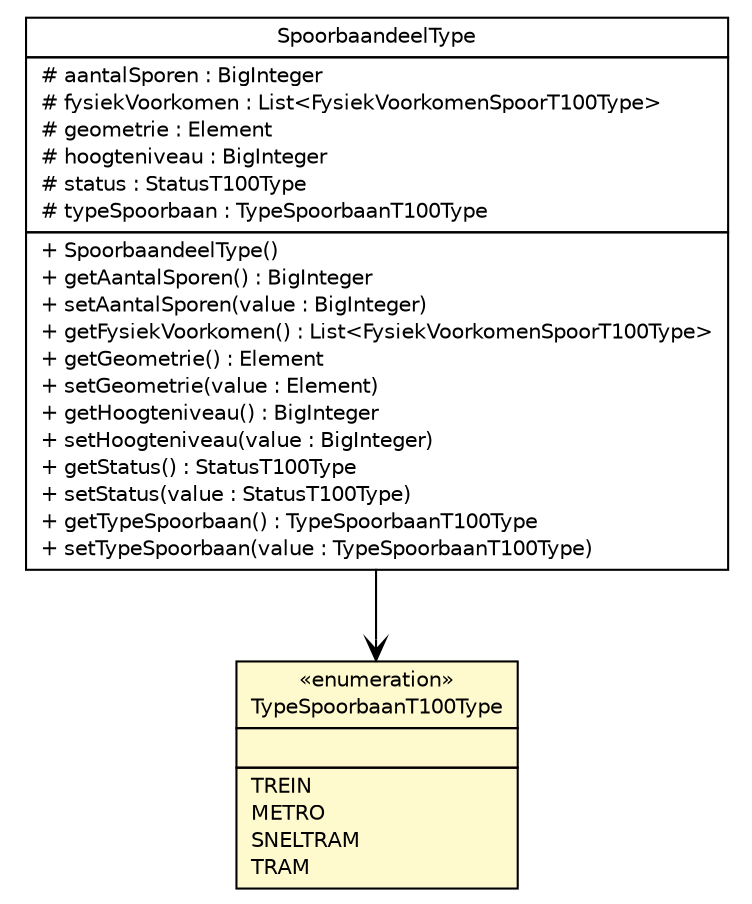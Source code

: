 #!/usr/local/bin/dot
#
# Class diagram 
# Generated by UMLGraph version R5_6-24-gf6e263 (http://www.umlgraph.org/)
#

digraph G {
	edge [fontname="Helvetica",fontsize=10,labelfontname="Helvetica",labelfontsize=10];
	node [fontname="Helvetica",fontsize=10,shape=plaintext];
	nodesep=0.25;
	ranksep=0.5;
	// nl.b3p.topnl.top100nl.SpoorbaandeelType
	c44990 [label=<<table title="nl.b3p.topnl.top100nl.SpoorbaandeelType" border="0" cellborder="1" cellspacing="0" cellpadding="2" port="p" href="./SpoorbaandeelType.html">
		<tr><td><table border="0" cellspacing="0" cellpadding="1">
<tr><td align="center" balign="center"> SpoorbaandeelType </td></tr>
		</table></td></tr>
		<tr><td><table border="0" cellspacing="0" cellpadding="1">
<tr><td align="left" balign="left"> # aantalSporen : BigInteger </td></tr>
<tr><td align="left" balign="left"> # fysiekVoorkomen : List&lt;FysiekVoorkomenSpoorT100Type&gt; </td></tr>
<tr><td align="left" balign="left"> # geometrie : Element </td></tr>
<tr><td align="left" balign="left"> # hoogteniveau : BigInteger </td></tr>
<tr><td align="left" balign="left"> # status : StatusT100Type </td></tr>
<tr><td align="left" balign="left"> # typeSpoorbaan : TypeSpoorbaanT100Type </td></tr>
		</table></td></tr>
		<tr><td><table border="0" cellspacing="0" cellpadding="1">
<tr><td align="left" balign="left"> + SpoorbaandeelType() </td></tr>
<tr><td align="left" balign="left"> + getAantalSporen() : BigInteger </td></tr>
<tr><td align="left" balign="left"> + setAantalSporen(value : BigInteger) </td></tr>
<tr><td align="left" balign="left"> + getFysiekVoorkomen() : List&lt;FysiekVoorkomenSpoorT100Type&gt; </td></tr>
<tr><td align="left" balign="left"> + getGeometrie() : Element </td></tr>
<tr><td align="left" balign="left"> + setGeometrie(value : Element) </td></tr>
<tr><td align="left" balign="left"> + getHoogteniveau() : BigInteger </td></tr>
<tr><td align="left" balign="left"> + setHoogteniveau(value : BigInteger) </td></tr>
<tr><td align="left" balign="left"> + getStatus() : StatusT100Type </td></tr>
<tr><td align="left" balign="left"> + setStatus(value : StatusT100Type) </td></tr>
<tr><td align="left" balign="left"> + getTypeSpoorbaan() : TypeSpoorbaanT100Type </td></tr>
<tr><td align="left" balign="left"> + setTypeSpoorbaan(value : TypeSpoorbaanT100Type) </td></tr>
		</table></td></tr>
		</table>>, URL="./SpoorbaandeelType.html", fontname="Helvetica", fontcolor="black", fontsize=10.0];
	// nl.b3p.topnl.top100nl.TypeSpoorbaanT100Type
	c45026 [label=<<table title="nl.b3p.topnl.top100nl.TypeSpoorbaanT100Type" border="0" cellborder="1" cellspacing="0" cellpadding="2" port="p" bgcolor="lemonChiffon" href="./TypeSpoorbaanT100Type.html">
		<tr><td><table border="0" cellspacing="0" cellpadding="1">
<tr><td align="center" balign="center"> &#171;enumeration&#187; </td></tr>
<tr><td align="center" balign="center"> TypeSpoorbaanT100Type </td></tr>
		</table></td></tr>
		<tr><td><table border="0" cellspacing="0" cellpadding="1">
<tr><td align="left" balign="left">  </td></tr>
		</table></td></tr>
		<tr><td><table border="0" cellspacing="0" cellpadding="1">
<tr><td align="left" balign="left"> TREIN </td></tr>
<tr><td align="left" balign="left"> METRO </td></tr>
<tr><td align="left" balign="left"> SNELTRAM </td></tr>
<tr><td align="left" balign="left"> TRAM </td></tr>
		</table></td></tr>
		</table>>, URL="./TypeSpoorbaanT100Type.html", fontname="Helvetica", fontcolor="black", fontsize=10.0];
	// nl.b3p.topnl.top100nl.SpoorbaandeelType NAVASSOC nl.b3p.topnl.top100nl.TypeSpoorbaanT100Type
	c44990:p -> c45026:p [taillabel="", label="", headlabel="", fontname="Helvetica", fontcolor="black", fontsize=10.0, color="black", arrowhead=open];
}

